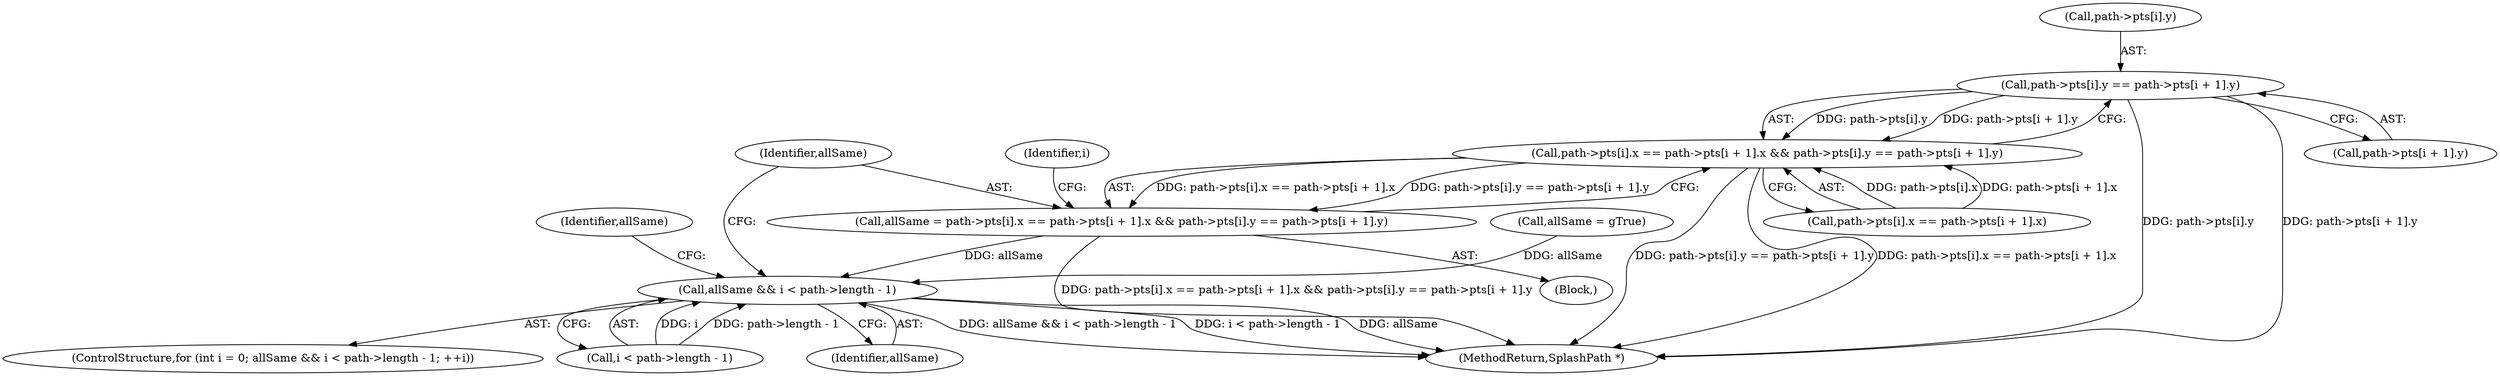 digraph "0_poppler_8b6dc55e530b2f5ede6b9dfb64aafdd1d5836492@array" {
"1000493" [label="(Call,path->pts[i].y == path->pts[i + 1].y)"];
"1000475" [label="(Call,path->pts[i].x == path->pts[i + 1].x && path->pts[i].y == path->pts[i + 1].y)"];
"1000473" [label="(Call,allSame = path->pts[i].x == path->pts[i + 1].x && path->pts[i].y == path->pts[i + 1].y)"];
"1000461" [label="(Call,allSame && i < path->length - 1)"];
"1000456" [label="(ControlStructure,for (int i = 0; allSame && i < path->length - 1; ++i))"];
"1000493" [label="(Call,path->pts[i].y == path->pts[i + 1].y)"];
"1000539" [label="(MethodReturn,SplashPath *)"];
"1000472" [label="(Block,)"];
"1000501" [label="(Call,path->pts[i + 1].y)"];
"1000463" [label="(Call,i < path->length - 1)"];
"1000511" [label="(Identifier,allSame)"];
"1000474" [label="(Identifier,allSame)"];
"1000461" [label="(Call,allSame && i < path->length - 1)"];
"1000462" [label="(Identifier,allSame)"];
"1000476" [label="(Call,path->pts[i].x == path->pts[i + 1].x)"];
"1000471" [label="(Identifier,i)"];
"1000494" [label="(Call,path->pts[i].y)"];
"1000473" [label="(Call,allSame = path->pts[i].x == path->pts[i + 1].x && path->pts[i].y == path->pts[i + 1].y)"];
"1000453" [label="(Call,allSame = gTrue)"];
"1000475" [label="(Call,path->pts[i].x == path->pts[i + 1].x && path->pts[i].y == path->pts[i + 1].y)"];
"1000493" -> "1000475"  [label="AST: "];
"1000493" -> "1000501"  [label="CFG: "];
"1000494" -> "1000493"  [label="AST: "];
"1000501" -> "1000493"  [label="AST: "];
"1000475" -> "1000493"  [label="CFG: "];
"1000493" -> "1000539"  [label="DDG: path->pts[i].y"];
"1000493" -> "1000539"  [label="DDG: path->pts[i + 1].y"];
"1000493" -> "1000475"  [label="DDG: path->pts[i].y"];
"1000493" -> "1000475"  [label="DDG: path->pts[i + 1].y"];
"1000475" -> "1000473"  [label="AST: "];
"1000475" -> "1000476"  [label="CFG: "];
"1000476" -> "1000475"  [label="AST: "];
"1000473" -> "1000475"  [label="CFG: "];
"1000475" -> "1000539"  [label="DDG: path->pts[i].y == path->pts[i + 1].y"];
"1000475" -> "1000539"  [label="DDG: path->pts[i].x == path->pts[i + 1].x"];
"1000475" -> "1000473"  [label="DDG: path->pts[i].x == path->pts[i + 1].x"];
"1000475" -> "1000473"  [label="DDG: path->pts[i].y == path->pts[i + 1].y"];
"1000476" -> "1000475"  [label="DDG: path->pts[i].x"];
"1000476" -> "1000475"  [label="DDG: path->pts[i + 1].x"];
"1000473" -> "1000472"  [label="AST: "];
"1000474" -> "1000473"  [label="AST: "];
"1000471" -> "1000473"  [label="CFG: "];
"1000473" -> "1000539"  [label="DDG: path->pts[i].x == path->pts[i + 1].x && path->pts[i].y == path->pts[i + 1].y"];
"1000473" -> "1000461"  [label="DDG: allSame"];
"1000461" -> "1000456"  [label="AST: "];
"1000461" -> "1000462"  [label="CFG: "];
"1000461" -> "1000463"  [label="CFG: "];
"1000462" -> "1000461"  [label="AST: "];
"1000463" -> "1000461"  [label="AST: "];
"1000474" -> "1000461"  [label="CFG: "];
"1000511" -> "1000461"  [label="CFG: "];
"1000461" -> "1000539"  [label="DDG: allSame && i < path->length - 1"];
"1000461" -> "1000539"  [label="DDG: i < path->length - 1"];
"1000461" -> "1000539"  [label="DDG: allSame"];
"1000453" -> "1000461"  [label="DDG: allSame"];
"1000463" -> "1000461"  [label="DDG: i"];
"1000463" -> "1000461"  [label="DDG: path->length - 1"];
}
